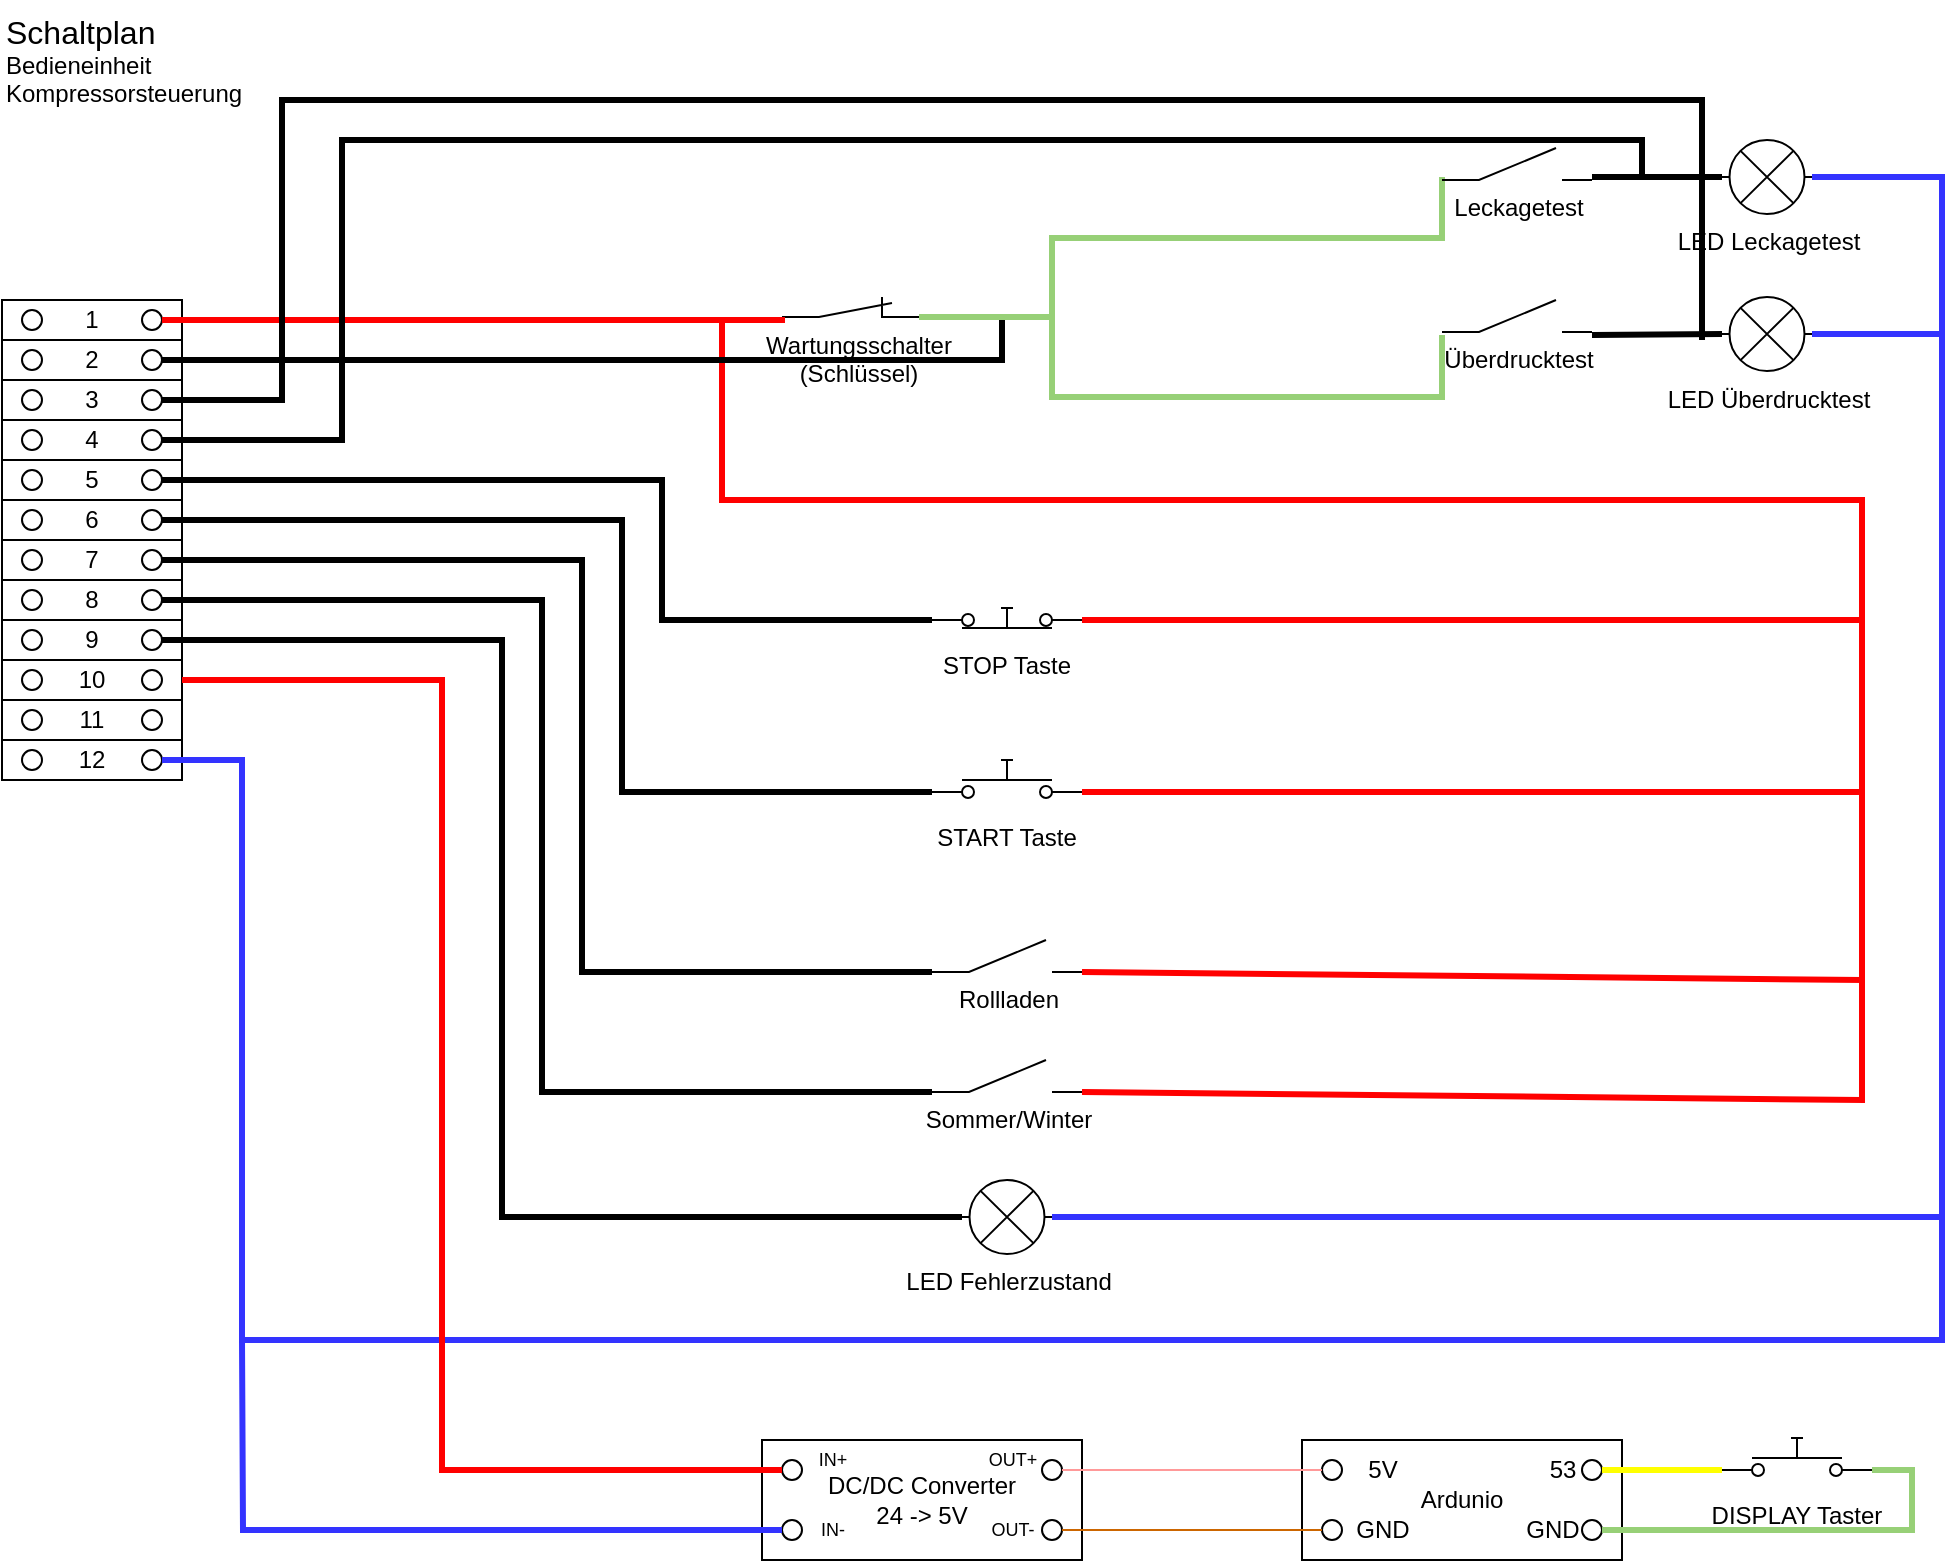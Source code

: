 <mxfile version="20.6.0" type="github">
  <diagram id="HN6Wdj8pLgrQatB-TM-c" name="Seite-1">
    <mxGraphModel dx="1408" dy="738" grid="1" gridSize="10" guides="1" tooltips="1" connect="1" arrows="1" fold="1" page="1" pageScale="1" pageWidth="1169" pageHeight="827" math="0" shadow="0">
      <root>
        <mxCell id="0" />
        <mxCell id="1" parent="0" />
        <mxCell id="fUxdbvlJNtzl9mcAx0WB-60" value="" style="group" parent="1" vertex="1" connectable="0">
          <mxGeometry x="90" y="160" width="90" height="240" as="geometry" />
        </mxCell>
        <mxCell id="fUxdbvlJNtzl9mcAx0WB-14" value="" style="group" parent="fUxdbvlJNtzl9mcAx0WB-60" vertex="1" connectable="0">
          <mxGeometry width="90" height="20" as="geometry" />
        </mxCell>
        <mxCell id="fUxdbvlJNtzl9mcAx0WB-8" value="1" style="rounded=0;whiteSpace=wrap;html=1;" parent="fUxdbvlJNtzl9mcAx0WB-14" vertex="1">
          <mxGeometry width="90" height="20" as="geometry" />
        </mxCell>
        <mxCell id="fUxdbvlJNtzl9mcAx0WB-10" value="" style="ellipse;whiteSpace=wrap;html=1;aspect=fixed;" parent="fUxdbvlJNtzl9mcAx0WB-14" vertex="1">
          <mxGeometry x="70" y="5" width="10" height="10" as="geometry" />
        </mxCell>
        <mxCell id="fUxdbvlJNtzl9mcAx0WB-12" value="" style="ellipse;whiteSpace=wrap;html=1;aspect=fixed;" parent="fUxdbvlJNtzl9mcAx0WB-14" vertex="1">
          <mxGeometry x="10" y="5" width="10" height="10" as="geometry" />
        </mxCell>
        <mxCell id="fUxdbvlJNtzl9mcAx0WB-15" value="" style="group" parent="fUxdbvlJNtzl9mcAx0WB-60" vertex="1" connectable="0">
          <mxGeometry y="20" width="90" height="20" as="geometry" />
        </mxCell>
        <mxCell id="fUxdbvlJNtzl9mcAx0WB-16" value="2" style="rounded=0;whiteSpace=wrap;html=1;" parent="fUxdbvlJNtzl9mcAx0WB-15" vertex="1">
          <mxGeometry width="90" height="20" as="geometry" />
        </mxCell>
        <mxCell id="fUxdbvlJNtzl9mcAx0WB-17" value="" style="ellipse;whiteSpace=wrap;html=1;aspect=fixed;" parent="fUxdbvlJNtzl9mcAx0WB-15" vertex="1">
          <mxGeometry x="70" y="5" width="10" height="10" as="geometry" />
        </mxCell>
        <mxCell id="fUxdbvlJNtzl9mcAx0WB-18" value="" style="ellipse;whiteSpace=wrap;html=1;aspect=fixed;" parent="fUxdbvlJNtzl9mcAx0WB-15" vertex="1">
          <mxGeometry x="10" y="5" width="10" height="10" as="geometry" />
        </mxCell>
        <mxCell id="fUxdbvlJNtzl9mcAx0WB-19" value="" style="group" parent="fUxdbvlJNtzl9mcAx0WB-60" vertex="1" connectable="0">
          <mxGeometry y="40" width="90" height="20" as="geometry" />
        </mxCell>
        <mxCell id="fUxdbvlJNtzl9mcAx0WB-20" value="3" style="rounded=0;whiteSpace=wrap;html=1;" parent="fUxdbvlJNtzl9mcAx0WB-19" vertex="1">
          <mxGeometry width="90" height="20" as="geometry" />
        </mxCell>
        <mxCell id="fUxdbvlJNtzl9mcAx0WB-21" value="" style="ellipse;whiteSpace=wrap;html=1;aspect=fixed;" parent="fUxdbvlJNtzl9mcAx0WB-19" vertex="1">
          <mxGeometry x="70" y="5" width="10" height="10" as="geometry" />
        </mxCell>
        <mxCell id="fUxdbvlJNtzl9mcAx0WB-22" value="" style="ellipse;whiteSpace=wrap;html=1;aspect=fixed;" parent="fUxdbvlJNtzl9mcAx0WB-19" vertex="1">
          <mxGeometry x="10" y="5" width="10" height="10" as="geometry" />
        </mxCell>
        <mxCell id="fUxdbvlJNtzl9mcAx0WB-23" value="" style="group" parent="fUxdbvlJNtzl9mcAx0WB-60" vertex="1" connectable="0">
          <mxGeometry y="60" width="90" height="20" as="geometry" />
        </mxCell>
        <mxCell id="fUxdbvlJNtzl9mcAx0WB-24" value="4" style="rounded=0;whiteSpace=wrap;html=1;" parent="fUxdbvlJNtzl9mcAx0WB-23" vertex="1">
          <mxGeometry width="90" height="20" as="geometry" />
        </mxCell>
        <mxCell id="fUxdbvlJNtzl9mcAx0WB-25" value="" style="ellipse;whiteSpace=wrap;html=1;aspect=fixed;" parent="fUxdbvlJNtzl9mcAx0WB-23" vertex="1">
          <mxGeometry x="70" y="5" width="10" height="10" as="geometry" />
        </mxCell>
        <mxCell id="fUxdbvlJNtzl9mcAx0WB-26" value="" style="ellipse;whiteSpace=wrap;html=1;aspect=fixed;" parent="fUxdbvlJNtzl9mcAx0WB-23" vertex="1">
          <mxGeometry x="10" y="5" width="10" height="10" as="geometry" />
        </mxCell>
        <mxCell id="fUxdbvlJNtzl9mcAx0WB-27" value="" style="group" parent="fUxdbvlJNtzl9mcAx0WB-60" vertex="1" connectable="0">
          <mxGeometry y="80" width="90" height="20" as="geometry" />
        </mxCell>
        <mxCell id="fUxdbvlJNtzl9mcAx0WB-28" value="5" style="rounded=0;whiteSpace=wrap;html=1;" parent="fUxdbvlJNtzl9mcAx0WB-27" vertex="1">
          <mxGeometry width="90" height="20" as="geometry" />
        </mxCell>
        <mxCell id="fUxdbvlJNtzl9mcAx0WB-29" value="" style="ellipse;whiteSpace=wrap;html=1;aspect=fixed;" parent="fUxdbvlJNtzl9mcAx0WB-27" vertex="1">
          <mxGeometry x="70" y="5" width="10" height="10" as="geometry" />
        </mxCell>
        <mxCell id="fUxdbvlJNtzl9mcAx0WB-30" value="" style="ellipse;whiteSpace=wrap;html=1;aspect=fixed;" parent="fUxdbvlJNtzl9mcAx0WB-27" vertex="1">
          <mxGeometry x="10" y="5" width="10" height="10" as="geometry" />
        </mxCell>
        <mxCell id="fUxdbvlJNtzl9mcAx0WB-31" value="6" style="group" parent="fUxdbvlJNtzl9mcAx0WB-60" vertex="1" connectable="0">
          <mxGeometry y="100" width="90" height="20" as="geometry" />
        </mxCell>
        <mxCell id="fUxdbvlJNtzl9mcAx0WB-32" value="6" style="rounded=0;whiteSpace=wrap;html=1;" parent="fUxdbvlJNtzl9mcAx0WB-31" vertex="1">
          <mxGeometry width="90" height="20" as="geometry" />
        </mxCell>
        <mxCell id="fUxdbvlJNtzl9mcAx0WB-33" value="" style="ellipse;whiteSpace=wrap;html=1;aspect=fixed;" parent="fUxdbvlJNtzl9mcAx0WB-31" vertex="1">
          <mxGeometry x="70" y="5" width="10" height="10" as="geometry" />
        </mxCell>
        <mxCell id="fUxdbvlJNtzl9mcAx0WB-34" value="" style="ellipse;whiteSpace=wrap;html=1;aspect=fixed;" parent="fUxdbvlJNtzl9mcAx0WB-31" vertex="1">
          <mxGeometry x="10" y="5" width="10" height="10" as="geometry" />
        </mxCell>
        <mxCell id="fUxdbvlJNtzl9mcAx0WB-35" value="" style="group" parent="fUxdbvlJNtzl9mcAx0WB-60" vertex="1" connectable="0">
          <mxGeometry y="120" width="90" height="20" as="geometry" />
        </mxCell>
        <mxCell id="fUxdbvlJNtzl9mcAx0WB-36" value="7" style="rounded=0;whiteSpace=wrap;html=1;" parent="fUxdbvlJNtzl9mcAx0WB-35" vertex="1">
          <mxGeometry width="90" height="20" as="geometry" />
        </mxCell>
        <mxCell id="fUxdbvlJNtzl9mcAx0WB-37" value="" style="ellipse;whiteSpace=wrap;html=1;aspect=fixed;" parent="fUxdbvlJNtzl9mcAx0WB-35" vertex="1">
          <mxGeometry x="70" y="5" width="10" height="10" as="geometry" />
        </mxCell>
        <mxCell id="fUxdbvlJNtzl9mcAx0WB-38" value="" style="ellipse;whiteSpace=wrap;html=1;aspect=fixed;" parent="fUxdbvlJNtzl9mcAx0WB-35" vertex="1">
          <mxGeometry x="10" y="5" width="10" height="10" as="geometry" />
        </mxCell>
        <mxCell id="fUxdbvlJNtzl9mcAx0WB-39" value="" style="group" parent="fUxdbvlJNtzl9mcAx0WB-60" vertex="1" connectable="0">
          <mxGeometry y="140" width="90" height="20" as="geometry" />
        </mxCell>
        <mxCell id="fUxdbvlJNtzl9mcAx0WB-40" value="8" style="rounded=0;whiteSpace=wrap;html=1;" parent="fUxdbvlJNtzl9mcAx0WB-39" vertex="1">
          <mxGeometry width="90" height="20" as="geometry" />
        </mxCell>
        <mxCell id="fUxdbvlJNtzl9mcAx0WB-41" value="" style="ellipse;whiteSpace=wrap;html=1;aspect=fixed;" parent="fUxdbvlJNtzl9mcAx0WB-39" vertex="1">
          <mxGeometry x="70" y="5" width="10" height="10" as="geometry" />
        </mxCell>
        <mxCell id="fUxdbvlJNtzl9mcAx0WB-42" value="" style="ellipse;whiteSpace=wrap;html=1;aspect=fixed;" parent="fUxdbvlJNtzl9mcAx0WB-39" vertex="1">
          <mxGeometry x="10" y="5" width="10" height="10" as="geometry" />
        </mxCell>
        <mxCell id="fUxdbvlJNtzl9mcAx0WB-43" value="" style="group" parent="fUxdbvlJNtzl9mcAx0WB-60" vertex="1" connectable="0">
          <mxGeometry y="160" width="90" height="20" as="geometry" />
        </mxCell>
        <mxCell id="fUxdbvlJNtzl9mcAx0WB-44" value="9" style="rounded=0;whiteSpace=wrap;html=1;" parent="fUxdbvlJNtzl9mcAx0WB-43" vertex="1">
          <mxGeometry width="90" height="20" as="geometry" />
        </mxCell>
        <mxCell id="fUxdbvlJNtzl9mcAx0WB-45" value="" style="ellipse;whiteSpace=wrap;html=1;aspect=fixed;" parent="fUxdbvlJNtzl9mcAx0WB-43" vertex="1">
          <mxGeometry x="70" y="5" width="10" height="10" as="geometry" />
        </mxCell>
        <mxCell id="fUxdbvlJNtzl9mcAx0WB-46" value="" style="ellipse;whiteSpace=wrap;html=1;aspect=fixed;" parent="fUxdbvlJNtzl9mcAx0WB-43" vertex="1">
          <mxGeometry x="10" y="5" width="10" height="10" as="geometry" />
        </mxCell>
        <mxCell id="fUxdbvlJNtzl9mcAx0WB-47" value="" style="group" parent="fUxdbvlJNtzl9mcAx0WB-60" vertex="1" connectable="0">
          <mxGeometry y="180" width="90" height="20" as="geometry" />
        </mxCell>
        <mxCell id="fUxdbvlJNtzl9mcAx0WB-48" value="10" style="rounded=0;whiteSpace=wrap;html=1;" parent="fUxdbvlJNtzl9mcAx0WB-47" vertex="1">
          <mxGeometry width="90" height="20" as="geometry" />
        </mxCell>
        <mxCell id="fUxdbvlJNtzl9mcAx0WB-49" value="" style="ellipse;whiteSpace=wrap;html=1;aspect=fixed;" parent="fUxdbvlJNtzl9mcAx0WB-47" vertex="1">
          <mxGeometry x="70" y="5" width="10" height="10" as="geometry" />
        </mxCell>
        <mxCell id="fUxdbvlJNtzl9mcAx0WB-50" value="" style="ellipse;whiteSpace=wrap;html=1;aspect=fixed;" parent="fUxdbvlJNtzl9mcAx0WB-47" vertex="1">
          <mxGeometry x="10" y="5" width="10" height="10" as="geometry" />
        </mxCell>
        <mxCell id="fUxdbvlJNtzl9mcAx0WB-51" value="" style="group" parent="fUxdbvlJNtzl9mcAx0WB-60" vertex="1" connectable="0">
          <mxGeometry y="200" width="90" height="20" as="geometry" />
        </mxCell>
        <mxCell id="fUxdbvlJNtzl9mcAx0WB-52" value="11" style="rounded=0;whiteSpace=wrap;html=1;" parent="fUxdbvlJNtzl9mcAx0WB-51" vertex="1">
          <mxGeometry width="90" height="20" as="geometry" />
        </mxCell>
        <mxCell id="fUxdbvlJNtzl9mcAx0WB-53" value="" style="ellipse;whiteSpace=wrap;html=1;aspect=fixed;" parent="fUxdbvlJNtzl9mcAx0WB-51" vertex="1">
          <mxGeometry x="70" y="5" width="10" height="10" as="geometry" />
        </mxCell>
        <mxCell id="fUxdbvlJNtzl9mcAx0WB-54" value="" style="ellipse;whiteSpace=wrap;html=1;aspect=fixed;" parent="fUxdbvlJNtzl9mcAx0WB-51" vertex="1">
          <mxGeometry x="10" y="5" width="10" height="10" as="geometry" />
        </mxCell>
        <mxCell id="fUxdbvlJNtzl9mcAx0WB-55" value="" style="group" parent="fUxdbvlJNtzl9mcAx0WB-60" vertex="1" connectable="0">
          <mxGeometry y="220" width="90" height="20" as="geometry" />
        </mxCell>
        <mxCell id="fUxdbvlJNtzl9mcAx0WB-56" value="12" style="rounded=0;whiteSpace=wrap;html=1;" parent="fUxdbvlJNtzl9mcAx0WB-55" vertex="1">
          <mxGeometry width="90" height="20" as="geometry" />
        </mxCell>
        <mxCell id="fUxdbvlJNtzl9mcAx0WB-57" value="" style="ellipse;whiteSpace=wrap;html=1;aspect=fixed;" parent="fUxdbvlJNtzl9mcAx0WB-55" vertex="1">
          <mxGeometry x="70" y="5" width="10" height="10" as="geometry" />
        </mxCell>
        <mxCell id="fUxdbvlJNtzl9mcAx0WB-58" value="" style="ellipse;whiteSpace=wrap;html=1;aspect=fixed;" parent="fUxdbvlJNtzl9mcAx0WB-55" vertex="1">
          <mxGeometry x="10" y="5" width="10" height="10" as="geometry" />
        </mxCell>
        <mxCell id="fUxdbvlJNtzl9mcAx0WB-70" style="edgeStyle=orthogonalEdgeStyle;rounded=0;orthogonalLoop=1;jettySize=auto;html=1;entryX=0;entryY=1;entryDx=0;entryDy=0;entryPerimeter=0;endArrow=none;endFill=0;strokeColor=#97D077;strokeWidth=3;" parent="1" edge="1">
          <mxGeometry relative="1" as="geometry">
            <mxPoint x="570" y="168.5" as="sourcePoint" />
            <Array as="points">
              <mxPoint x="615" y="169" />
              <mxPoint x="615" y="129" />
              <mxPoint x="810" y="129" />
              <mxPoint x="810" y="99" />
            </Array>
            <mxPoint x="810" y="98.5" as="targetPoint" />
          </mxGeometry>
        </mxCell>
        <mxCell id="fUxdbvlJNtzl9mcAx0WB-2" value="Wartungsschalter &lt;br&gt;(Schlüssel)" style="pointerEvents=1;verticalLabelPosition=bottom;shadow=0;dashed=0;align=center;html=1;verticalAlign=top;shape=mxgraph.electrical.electro-mechanical.break_contact;" parent="1" vertex="1">
          <mxGeometry x="480" y="158.5" width="75" height="10" as="geometry" />
        </mxCell>
        <mxCell id="fUxdbvlJNtzl9mcAx0WB-3" value="Rollladen" style="pointerEvents=1;verticalLabelPosition=bottom;shadow=0;dashed=0;align=center;html=1;verticalAlign=top;shape=mxgraph.electrical.electro-mechanical.make_contact;" parent="1" vertex="1">
          <mxGeometry x="555" y="480" width="75" height="16" as="geometry" />
        </mxCell>
        <mxCell id="fUxdbvlJNtzl9mcAx0WB-79" style="edgeStyle=orthogonalEdgeStyle;rounded=0;orthogonalLoop=1;jettySize=auto;html=1;exitX=1;exitY=0.5;exitDx=0;exitDy=0;exitPerimeter=0;entryX=1;entryY=0.5;entryDx=0;entryDy=0;endArrow=none;endFill=0;strokeColor=#3333FF;strokeWidth=3;" parent="1" source="fUxdbvlJNtzl9mcAx0WB-4" target="fUxdbvlJNtzl9mcAx0WB-57" edge="1">
          <mxGeometry relative="1" as="geometry">
            <Array as="points">
              <mxPoint x="1060" y="177" />
              <mxPoint x="1060" y="680" />
              <mxPoint x="210" y="680" />
              <mxPoint x="210" y="390" />
            </Array>
          </mxGeometry>
        </mxCell>
        <mxCell id="fUxdbvlJNtzl9mcAx0WB-4" value="LED Überdrucktest" style="pointerEvents=1;verticalLabelPosition=bottom;shadow=0;dashed=0;align=center;html=1;verticalAlign=top;shape=mxgraph.electrical.miscellaneous.light_bulb;" parent="1" vertex="1">
          <mxGeometry x="950" y="158.5" width="45" height="37" as="geometry" />
        </mxCell>
        <mxCell id="fUxdbvlJNtzl9mcAx0WB-81" style="edgeStyle=orthogonalEdgeStyle;rounded=0;orthogonalLoop=1;jettySize=auto;html=1;endArrow=none;endFill=0;entryX=1;entryY=0.5;entryDx=0;entryDy=0;exitX=0;exitY=0.8;exitDx=0;exitDy=0;exitPerimeter=0;strokeWidth=3;" parent="1" source="fUxdbvlJNtzl9mcAx0WB-5" target="fUxdbvlJNtzl9mcAx0WB-29" edge="1">
          <mxGeometry relative="1" as="geometry">
            <mxPoint x="240" y="240" as="targetPoint" />
            <mxPoint x="720" y="300" as="sourcePoint" />
            <Array as="points">
              <mxPoint x="420" y="320" />
              <mxPoint x="420" y="250" />
            </Array>
          </mxGeometry>
        </mxCell>
        <mxCell id="fUxdbvlJNtzl9mcAx0WB-5" value="&#xa;&#xa;&#xa;&#xa;STOP Taste" style="shape=mxgraph.electrical.electro-mechanical.pushbutton;aspect=fixed;elSwitchState=on;" parent="1" vertex="1">
          <mxGeometry x="555" y="304" width="75" height="20" as="geometry" />
        </mxCell>
        <mxCell id="fUxdbvlJNtzl9mcAx0WB-80" style="edgeStyle=orthogonalEdgeStyle;rounded=0;orthogonalLoop=1;jettySize=auto;html=1;exitX=0;exitY=0.8;exitDx=0;exitDy=0;endArrow=none;endFill=0;entryX=1;entryY=0.5;entryDx=0;entryDy=0;strokeWidth=3;" parent="1" source="fUxdbvlJNtzl9mcAx0WB-6" target="fUxdbvlJNtzl9mcAx0WB-33" edge="1">
          <mxGeometry relative="1" as="geometry">
            <mxPoint x="170" y="210" as="targetPoint" />
            <Array as="points">
              <mxPoint x="400" y="406" />
              <mxPoint x="400" y="270" />
            </Array>
          </mxGeometry>
        </mxCell>
        <mxCell id="fUxdbvlJNtzl9mcAx0WB-6" value="&#xa;&#xa;&#xa;&#xa;START Taste" style="shape=mxgraph.electrical.electro-mechanical.pushbutton;aspect=fixed;elSwitchState=off;" parent="1" vertex="1">
          <mxGeometry x="555" y="390" width="75" height="20" as="geometry" />
        </mxCell>
        <mxCell id="fUxdbvlJNtzl9mcAx0WB-66" value="" style="group" parent="1" vertex="1" connectable="0">
          <mxGeometry x="470" y="730" width="160" height="60" as="geometry" />
        </mxCell>
        <mxCell id="fUxdbvlJNtzl9mcAx0WB-61" value="&lt;div&gt;DC/DC Converter &lt;br&gt;&lt;/div&gt;&lt;div&gt;24 -&amp;gt; 5V&lt;/div&gt;" style="rounded=0;whiteSpace=wrap;html=1;" parent="fUxdbvlJNtzl9mcAx0WB-66" vertex="1">
          <mxGeometry width="160" height="60" as="geometry" />
        </mxCell>
        <mxCell id="fUxdbvlJNtzl9mcAx0WB-62" value="" style="ellipse;whiteSpace=wrap;html=1;aspect=fixed;" parent="fUxdbvlJNtzl9mcAx0WB-66" vertex="1">
          <mxGeometry x="10" y="10" width="10" height="10" as="geometry" />
        </mxCell>
        <mxCell id="fUxdbvlJNtzl9mcAx0WB-63" value="" style="ellipse;whiteSpace=wrap;html=1;aspect=fixed;" parent="fUxdbvlJNtzl9mcAx0WB-66" vertex="1">
          <mxGeometry x="10" y="40" width="10" height="10" as="geometry" />
        </mxCell>
        <mxCell id="fUxdbvlJNtzl9mcAx0WB-64" value="" style="ellipse;whiteSpace=wrap;html=1;aspect=fixed;" parent="fUxdbvlJNtzl9mcAx0WB-66" vertex="1">
          <mxGeometry x="140" y="10" width="10" height="10" as="geometry" />
        </mxCell>
        <mxCell id="fUxdbvlJNtzl9mcAx0WB-65" value="" style="ellipse;whiteSpace=wrap;html=1;aspect=fixed;" parent="fUxdbvlJNtzl9mcAx0WB-66" vertex="1">
          <mxGeometry x="140" y="40" width="10" height="10" as="geometry" />
        </mxCell>
        <mxCell id="fUxdbvlJNtzl9mcAx0WB-114" value="OUT+" style="text;html=1;align=center;verticalAlign=middle;resizable=0;points=[];autosize=1;strokeColor=none;fillColor=none;fontSize=9;" parent="fUxdbvlJNtzl9mcAx0WB-66" vertex="1">
          <mxGeometry x="100" width="50" height="20" as="geometry" />
        </mxCell>
        <mxCell id="fUxdbvlJNtzl9mcAx0WB-115" value="OUT-" style="text;html=1;align=center;verticalAlign=middle;resizable=0;points=[];autosize=1;strokeColor=none;fillColor=none;fontSize=9;" parent="fUxdbvlJNtzl9mcAx0WB-66" vertex="1">
          <mxGeometry x="100" y="35" width="50" height="20" as="geometry" />
        </mxCell>
        <mxCell id="fUxdbvlJNtzl9mcAx0WB-116" value="IN+" style="text;html=1;align=center;verticalAlign=middle;resizable=0;points=[];autosize=1;strokeColor=none;fillColor=none;fontSize=9;" parent="fUxdbvlJNtzl9mcAx0WB-66" vertex="1">
          <mxGeometry x="15" width="40" height="20" as="geometry" />
        </mxCell>
        <mxCell id="fUxdbvlJNtzl9mcAx0WB-126" value="IN-" style="text;html=1;align=center;verticalAlign=middle;resizable=0;points=[];autosize=1;strokeColor=none;fillColor=none;fontSize=9;" parent="fUxdbvlJNtzl9mcAx0WB-66" vertex="1">
          <mxGeometry x="20" y="35" width="30" height="20" as="geometry" />
        </mxCell>
        <mxCell id="fUxdbvlJNtzl9mcAx0WB-67" style="edgeStyle=orthogonalEdgeStyle;rounded=0;orthogonalLoop=1;jettySize=auto;html=1;entryX=0;entryY=1;entryDx=0;entryDy=0;entryPerimeter=0;endArrow=none;endFill=0;strokeColor=#FF0000;strokeWidth=3;" parent="1" source="fUxdbvlJNtzl9mcAx0WB-10" target="fUxdbvlJNtzl9mcAx0WB-2" edge="1">
          <mxGeometry relative="1" as="geometry">
            <Array as="points">
              <mxPoint x="290" y="170" />
              <mxPoint x="290" y="170" />
            </Array>
          </mxGeometry>
        </mxCell>
        <mxCell id="fUxdbvlJNtzl9mcAx0WB-74" style="edgeStyle=orthogonalEdgeStyle;rounded=0;orthogonalLoop=1;jettySize=auto;html=1;exitX=1;exitY=1;exitDx=0;exitDy=0;exitPerimeter=0;entryX=0;entryY=0.5;entryDx=0;entryDy=0;entryPerimeter=0;endArrow=none;endFill=0;strokeColor=#000000;strokeWidth=3;" parent="1" target="fUxdbvlJNtzl9mcAx0WB-73" edge="1">
          <mxGeometry relative="1" as="geometry">
            <Array as="points">
              <mxPoint x="940" y="98.5" />
              <mxPoint x="940" y="98.5" />
            </Array>
            <mxPoint x="885" y="98.5" as="sourcePoint" />
          </mxGeometry>
        </mxCell>
        <mxCell id="fUxdbvlJNtzl9mcAx0WB-72" style="edgeStyle=orthogonalEdgeStyle;rounded=0;orthogonalLoop=1;jettySize=auto;html=1;entryX=0;entryY=0.5;entryDx=0;entryDy=0;entryPerimeter=0;endArrow=none;endFill=0;exitX=1;exitY=1;exitDx=0;exitDy=0;exitPerimeter=0;strokeColor=#000000;strokeWidth=3;" parent="1" target="fUxdbvlJNtzl9mcAx0WB-4" edge="1">
          <mxGeometry relative="1" as="geometry">
            <Array as="points">
              <mxPoint x="885" y="177.5" />
              <mxPoint x="918" y="177.5" />
            </Array>
            <mxPoint x="885" y="177.5" as="sourcePoint" />
          </mxGeometry>
        </mxCell>
        <mxCell id="fUxdbvlJNtzl9mcAx0WB-71" style="edgeStyle=orthogonalEdgeStyle;rounded=0;orthogonalLoop=1;jettySize=auto;html=1;entryX=0;entryY=1;entryDx=0;entryDy=0;entryPerimeter=0;endArrow=none;endFill=0;strokeColor=#97D077;strokeWidth=3;" parent="1" edge="1">
          <mxGeometry relative="1" as="geometry">
            <mxPoint x="550" y="170" as="sourcePoint" />
            <mxPoint x="810" y="177.5" as="targetPoint" />
            <Array as="points">
              <mxPoint x="615" y="168.5" />
              <mxPoint x="615" y="208.5" />
            </Array>
          </mxGeometry>
        </mxCell>
        <mxCell id="fUxdbvlJNtzl9mcAx0WB-78" style="edgeStyle=orthogonalEdgeStyle;rounded=0;orthogonalLoop=1;jettySize=auto;html=1;exitX=1;exitY=0.5;exitDx=0;exitDy=0;exitPerimeter=0;endArrow=none;endFill=0;entryX=1;entryY=0.5;entryDx=0;entryDy=0;strokeColor=#3333FF;strokeWidth=3;" parent="1" source="fUxdbvlJNtzl9mcAx0WB-73" target="fUxdbvlJNtzl9mcAx0WB-57" edge="1">
          <mxGeometry relative="1" as="geometry">
            <mxPoint x="860" y="490" as="targetPoint" />
            <Array as="points">
              <mxPoint x="1060" y="99" />
              <mxPoint x="1060" y="680" />
              <mxPoint x="210" y="680" />
              <mxPoint x="210" y="390" />
            </Array>
          </mxGeometry>
        </mxCell>
        <mxCell id="fUxdbvlJNtzl9mcAx0WB-73" value="LED Leckagetest" style="pointerEvents=1;verticalLabelPosition=bottom;shadow=0;dashed=0;align=center;html=1;verticalAlign=top;shape=mxgraph.electrical.miscellaneous.light_bulb;" parent="1" vertex="1">
          <mxGeometry x="950" y="80" width="45" height="37" as="geometry" />
        </mxCell>
        <mxCell id="fUxdbvlJNtzl9mcAx0WB-83" style="edgeStyle=orthogonalEdgeStyle;rounded=0;orthogonalLoop=1;jettySize=auto;html=1;endArrow=none;endFill=0;entryX=1;entryY=0.8;entryDx=0;entryDy=0;strokeColor=#FF0000;strokeWidth=3;" parent="1" target="fUxdbvlJNtzl9mcAx0WB-5" edge="1">
          <mxGeometry relative="1" as="geometry">
            <mxPoint x="390" y="170" as="sourcePoint" />
            <mxPoint x="690" y="350" as="targetPoint" />
            <Array as="points">
              <mxPoint x="450" y="170" />
              <mxPoint x="450" y="260" />
              <mxPoint x="1020" y="260" />
              <mxPoint x="1020" y="320" />
            </Array>
          </mxGeometry>
        </mxCell>
        <mxCell id="fUxdbvlJNtzl9mcAx0WB-84" value="" style="endArrow=none;html=1;rounded=0;exitX=1;exitY=0.8;exitDx=0;exitDy=0;strokeColor=#FF0000;strokeWidth=3;" parent="1" source="fUxdbvlJNtzl9mcAx0WB-6" edge="1">
          <mxGeometry width="50" height="50" relative="1" as="geometry">
            <mxPoint x="650" y="400" as="sourcePoint" />
            <mxPoint x="1020" y="320" as="targetPoint" />
            <Array as="points">
              <mxPoint x="1020" y="406" />
            </Array>
          </mxGeometry>
        </mxCell>
        <mxCell id="fUxdbvlJNtzl9mcAx0WB-85" value="" style="endArrow=none;html=1;rounded=0;exitX=1;exitY=0.5;exitDx=0;exitDy=0;strokeWidth=3;" parent="1" source="fUxdbvlJNtzl9mcAx0WB-17" edge="1">
          <mxGeometry width="50" height="50" relative="1" as="geometry">
            <mxPoint x="570" y="380" as="sourcePoint" />
            <mxPoint x="590" y="170" as="targetPoint" />
            <Array as="points">
              <mxPoint x="590" y="190" />
            </Array>
          </mxGeometry>
        </mxCell>
        <mxCell id="fUxdbvlJNtzl9mcAx0WB-86" value="" style="endArrow=none;html=1;rounded=0;exitX=1;exitY=0.5;exitDx=0;exitDy=0;strokeColor=#000000;strokeWidth=3;" parent="1" source="fUxdbvlJNtzl9mcAx0WB-25" edge="1">
          <mxGeometry width="50" height="50" relative="1" as="geometry">
            <mxPoint x="350" y="90" as="sourcePoint" />
            <mxPoint x="910" y="98.5" as="targetPoint" />
            <Array as="points">
              <mxPoint x="260" y="230" />
              <mxPoint x="260" y="80" />
              <mxPoint x="910" y="80" />
            </Array>
          </mxGeometry>
        </mxCell>
        <mxCell id="fUxdbvlJNtzl9mcAx0WB-87" value="" style="endArrow=none;html=1;rounded=0;exitX=1;exitY=0.5;exitDx=0;exitDy=0;strokeColor=#000000;strokeWidth=3;" parent="1" source="fUxdbvlJNtzl9mcAx0WB-21" edge="1">
          <mxGeometry width="50" height="50" relative="1" as="geometry">
            <mxPoint x="360" y="100" as="sourcePoint" />
            <mxPoint x="940" y="180" as="targetPoint" />
            <Array as="points">
              <mxPoint x="230" y="210" />
              <mxPoint x="230" y="60" />
              <mxPoint x="940" y="60" />
            </Array>
          </mxGeometry>
        </mxCell>
        <mxCell id="fUxdbvlJNtzl9mcAx0WB-88" value="" style="endArrow=none;html=1;rounded=0;exitX=1;exitY=1;exitDx=0;exitDy=0;exitPerimeter=0;strokeColor=#FF0000;strokeWidth=3;" parent="1" source="fUxdbvlJNtzl9mcAx0WB-3" edge="1">
          <mxGeometry width="50" height="50" relative="1" as="geometry">
            <mxPoint x="850" y="520" as="sourcePoint" />
            <mxPoint x="1020" y="400" as="targetPoint" />
            <Array as="points">
              <mxPoint x="1020" y="500" />
            </Array>
          </mxGeometry>
        </mxCell>
        <mxCell id="fUxdbvlJNtzl9mcAx0WB-89" value="" style="endArrow=none;html=1;rounded=0;exitX=1;exitY=0.5;exitDx=0;exitDy=0;entryX=0;entryY=1;entryDx=0;entryDy=0;entryPerimeter=0;strokeWidth=3;" parent="1" source="fUxdbvlJNtzl9mcAx0WB-37" target="fUxdbvlJNtzl9mcAx0WB-3" edge="1">
          <mxGeometry width="50" height="50" relative="1" as="geometry">
            <mxPoint x="640" y="506" as="sourcePoint" />
            <mxPoint x="1030" y="410" as="targetPoint" />
            <Array as="points">
              <mxPoint x="380" y="290" />
              <mxPoint x="380" y="496" />
            </Array>
          </mxGeometry>
        </mxCell>
        <mxCell id="fUxdbvlJNtzl9mcAx0WB-90" value="Sommer/Winter" style="pointerEvents=1;verticalLabelPosition=bottom;shadow=0;dashed=0;align=center;html=1;verticalAlign=top;shape=mxgraph.electrical.electro-mechanical.make_contact;" parent="1" vertex="1">
          <mxGeometry x="555" y="540" width="75" height="16" as="geometry" />
        </mxCell>
        <mxCell id="fUxdbvlJNtzl9mcAx0WB-91" value="" style="endArrow=none;html=1;rounded=0;exitX=1;exitY=1;exitDx=0;exitDy=0;exitPerimeter=0;strokeColor=#FF0000;strokeWidth=3;" parent="1" source="fUxdbvlJNtzl9mcAx0WB-90" edge="1">
          <mxGeometry width="50" height="50" relative="1" as="geometry">
            <mxPoint x="850" y="580" as="sourcePoint" />
            <mxPoint x="1020" y="460" as="targetPoint" />
            <Array as="points">
              <mxPoint x="1020" y="560" />
            </Array>
          </mxGeometry>
        </mxCell>
        <mxCell id="fUxdbvlJNtzl9mcAx0WB-92" value="" style="endArrow=none;html=1;rounded=0;exitX=1;exitY=0.5;exitDx=0;exitDy=0;entryX=0;entryY=1;entryDx=0;entryDy=0;entryPerimeter=0;strokeWidth=3;" parent="1" source="fUxdbvlJNtzl9mcAx0WB-41" target="fUxdbvlJNtzl9mcAx0WB-90" edge="1">
          <mxGeometry width="50" height="50" relative="1" as="geometry">
            <mxPoint x="170" y="350" as="sourcePoint" />
            <mxPoint x="1030" y="470" as="targetPoint" />
            <Array as="points">
              <mxPoint x="360" y="310" />
              <mxPoint x="360" y="556" />
            </Array>
          </mxGeometry>
        </mxCell>
        <mxCell id="fUxdbvlJNtzl9mcAx0WB-96" style="edgeStyle=orthogonalEdgeStyle;rounded=0;orthogonalLoop=1;jettySize=auto;html=1;endArrow=none;endFill=0;strokeColor=#3333FF;strokeWidth=3;" parent="1" source="fUxdbvlJNtzl9mcAx0WB-94" edge="1">
          <mxGeometry relative="1" as="geometry">
            <mxPoint x="1060" y="618.5" as="targetPoint" />
          </mxGeometry>
        </mxCell>
        <mxCell id="fUxdbvlJNtzl9mcAx0WB-94" value="LED Fehlerzustand" style="pointerEvents=1;verticalLabelPosition=bottom;shadow=0;dashed=0;align=center;html=1;verticalAlign=top;shape=mxgraph.electrical.miscellaneous.light_bulb;" parent="1" vertex="1">
          <mxGeometry x="570" y="600" width="45" height="37" as="geometry" />
        </mxCell>
        <mxCell id="fUxdbvlJNtzl9mcAx0WB-95" style="edgeStyle=orthogonalEdgeStyle;rounded=0;orthogonalLoop=1;jettySize=auto;html=1;entryX=0;entryY=0.5;entryDx=0;entryDy=0;entryPerimeter=0;endArrow=none;endFill=0;strokeWidth=3;" parent="1" source="fUxdbvlJNtzl9mcAx0WB-45" target="fUxdbvlJNtzl9mcAx0WB-94" edge="1">
          <mxGeometry relative="1" as="geometry">
            <Array as="points">
              <mxPoint x="340" y="330" />
              <mxPoint x="340" y="619" />
            </Array>
          </mxGeometry>
        </mxCell>
        <mxCell id="fUxdbvlJNtzl9mcAx0WB-97" style="edgeStyle=orthogonalEdgeStyle;rounded=0;orthogonalLoop=1;jettySize=auto;html=1;entryX=0;entryY=0.5;entryDx=0;entryDy=0;endArrow=none;endFill=0;strokeColor=#FF0000;strokeWidth=3;" parent="1" source="fUxdbvlJNtzl9mcAx0WB-48" target="fUxdbvlJNtzl9mcAx0WB-62" edge="1">
          <mxGeometry relative="1" as="geometry">
            <Array as="points">
              <mxPoint x="310" y="350" />
              <mxPoint x="310" y="745" />
            </Array>
          </mxGeometry>
        </mxCell>
        <mxCell id="fUxdbvlJNtzl9mcAx0WB-98" style="edgeStyle=orthogonalEdgeStyle;rounded=0;orthogonalLoop=1;jettySize=auto;html=1;endArrow=none;endFill=0;strokeColor=#3333FF;strokeWidth=3;" parent="1" source="fUxdbvlJNtzl9mcAx0WB-63" edge="1">
          <mxGeometry relative="1" as="geometry">
            <mxPoint x="210" y="680" as="targetPoint" />
          </mxGeometry>
        </mxCell>
        <mxCell id="fUxdbvlJNtzl9mcAx0WB-99" value="" style="group" parent="1" vertex="1" connectable="0">
          <mxGeometry x="740" y="730" width="160" height="60" as="geometry" />
        </mxCell>
        <mxCell id="fUxdbvlJNtzl9mcAx0WB-100" value="Ardunio" style="rounded=0;whiteSpace=wrap;html=1;" parent="fUxdbvlJNtzl9mcAx0WB-99" vertex="1">
          <mxGeometry width="160" height="60" as="geometry" />
        </mxCell>
        <mxCell id="fUxdbvlJNtzl9mcAx0WB-101" value="" style="ellipse;whiteSpace=wrap;html=1;aspect=fixed;" parent="fUxdbvlJNtzl9mcAx0WB-99" vertex="1">
          <mxGeometry x="10" y="10" width="10" height="10" as="geometry" />
        </mxCell>
        <mxCell id="fUxdbvlJNtzl9mcAx0WB-102" value="" style="ellipse;whiteSpace=wrap;html=1;aspect=fixed;" parent="fUxdbvlJNtzl9mcAx0WB-99" vertex="1">
          <mxGeometry x="10" y="40" width="10" height="10" as="geometry" />
        </mxCell>
        <mxCell id="fUxdbvlJNtzl9mcAx0WB-103" value="" style="ellipse;whiteSpace=wrap;html=1;aspect=fixed;" parent="fUxdbvlJNtzl9mcAx0WB-99" vertex="1">
          <mxGeometry x="140" y="10" width="10" height="10" as="geometry" />
        </mxCell>
        <mxCell id="fUxdbvlJNtzl9mcAx0WB-104" value="" style="ellipse;whiteSpace=wrap;html=1;aspect=fixed;" parent="fUxdbvlJNtzl9mcAx0WB-99" vertex="1">
          <mxGeometry x="140" y="40" width="10" height="10" as="geometry" />
        </mxCell>
        <mxCell id="fUxdbvlJNtzl9mcAx0WB-110" value="53" style="text;html=1;align=center;verticalAlign=middle;resizable=0;points=[];autosize=1;strokeColor=none;fillColor=none;" parent="fUxdbvlJNtzl9mcAx0WB-99" vertex="1">
          <mxGeometry x="110" width="40" height="30" as="geometry" />
        </mxCell>
        <mxCell id="fUxdbvlJNtzl9mcAx0WB-111" value="GND" style="text;html=1;align=center;verticalAlign=middle;resizable=0;points=[];autosize=1;strokeColor=none;fillColor=none;" parent="fUxdbvlJNtzl9mcAx0WB-99" vertex="1">
          <mxGeometry x="100" y="30" width="50" height="30" as="geometry" />
        </mxCell>
        <mxCell id="fUxdbvlJNtzl9mcAx0WB-112" value="5V" style="text;html=1;align=center;verticalAlign=middle;resizable=0;points=[];autosize=1;strokeColor=none;fillColor=none;" parent="fUxdbvlJNtzl9mcAx0WB-99" vertex="1">
          <mxGeometry x="20" width="40" height="30" as="geometry" />
        </mxCell>
        <mxCell id="fUxdbvlJNtzl9mcAx0WB-113" value="GND" style="text;html=1;align=center;verticalAlign=middle;resizable=0;points=[];autosize=1;strokeColor=none;fillColor=none;" parent="fUxdbvlJNtzl9mcAx0WB-99" vertex="1">
          <mxGeometry x="15" y="30" width="50" height="30" as="geometry" />
        </mxCell>
        <mxCell id="fUxdbvlJNtzl9mcAx0WB-105" style="edgeStyle=orthogonalEdgeStyle;rounded=0;orthogonalLoop=1;jettySize=auto;html=1;exitX=1;exitY=0.5;exitDx=0;exitDy=0;entryX=0;entryY=0.5;entryDx=0;entryDy=0;endArrow=none;endFill=0;strokeColor=#FF9999;" parent="1" source="fUxdbvlJNtzl9mcAx0WB-64" target="fUxdbvlJNtzl9mcAx0WB-101" edge="1">
          <mxGeometry relative="1" as="geometry" />
        </mxCell>
        <mxCell id="fUxdbvlJNtzl9mcAx0WB-106" style="edgeStyle=orthogonalEdgeStyle;rounded=0;orthogonalLoop=1;jettySize=auto;html=1;entryX=0;entryY=0.5;entryDx=0;entryDy=0;endArrow=none;endFill=0;strokeColor=#CC6600;" parent="1" source="fUxdbvlJNtzl9mcAx0WB-65" target="fUxdbvlJNtzl9mcAx0WB-102" edge="1">
          <mxGeometry relative="1" as="geometry" />
        </mxCell>
        <mxCell id="fUxdbvlJNtzl9mcAx0WB-109" style="edgeStyle=orthogonalEdgeStyle;rounded=0;orthogonalLoop=1;jettySize=auto;html=1;exitX=1;exitY=0.8;exitDx=0;exitDy=0;entryX=1;entryY=0.5;entryDx=0;entryDy=0;endArrow=none;endFill=0;strokeColor=#97D077;strokeWidth=3;" parent="1" source="fUxdbvlJNtzl9mcAx0WB-107" target="fUxdbvlJNtzl9mcAx0WB-104" edge="1">
          <mxGeometry relative="1" as="geometry" />
        </mxCell>
        <mxCell id="fUxdbvlJNtzl9mcAx0WB-107" value="&#xa;&#xa;&#xa;&#xa;DISPLAY Taster" style="shape=mxgraph.electrical.electro-mechanical.pushbutton;aspect=fixed;elSwitchState=off;" parent="1" vertex="1">
          <mxGeometry x="950" y="729" width="75" height="20" as="geometry" />
        </mxCell>
        <mxCell id="fUxdbvlJNtzl9mcAx0WB-108" style="edgeStyle=orthogonalEdgeStyle;rounded=0;orthogonalLoop=1;jettySize=auto;html=1;entryX=0;entryY=0.8;entryDx=0;entryDy=0;endArrow=none;endFill=0;strokeColor=#FFFF00;strokeWidth=3;" parent="1" source="fUxdbvlJNtzl9mcAx0WB-103" target="fUxdbvlJNtzl9mcAx0WB-107" edge="1">
          <mxGeometry relative="1" as="geometry" />
        </mxCell>
        <mxCell id="NmXNkU2JUNCL4TdTb76Q-3" value="Leckagetest" style="pointerEvents=1;verticalLabelPosition=bottom;shadow=0;dashed=0;align=center;html=1;verticalAlign=top;shape=mxgraph.electrical.electro-mechanical.make_contact;" vertex="1" parent="1">
          <mxGeometry x="810" y="84" width="75" height="16" as="geometry" />
        </mxCell>
        <mxCell id="NmXNkU2JUNCL4TdTb76Q-7" value="Überdrucktest" style="pointerEvents=1;verticalLabelPosition=bottom;shadow=0;dashed=0;align=center;html=1;verticalAlign=top;shape=mxgraph.electrical.electro-mechanical.make_contact;" vertex="1" parent="1">
          <mxGeometry x="810" y="160" width="75" height="16" as="geometry" />
        </mxCell>
        <mxCell id="NmXNkU2JUNCL4TdTb76Q-8" value="&lt;font style=&quot;font-size: 16px;&quot;&gt;Schaltplan&lt;/font&gt; Bedieneinheit Kompressorsteuerung" style="text;html=1;strokeColor=none;fillColor=none;align=left;verticalAlign=middle;whiteSpace=wrap;rounded=0;" vertex="1" parent="1">
          <mxGeometry x="90" y="10" width="60" height="60" as="geometry" />
        </mxCell>
      </root>
    </mxGraphModel>
  </diagram>
</mxfile>
